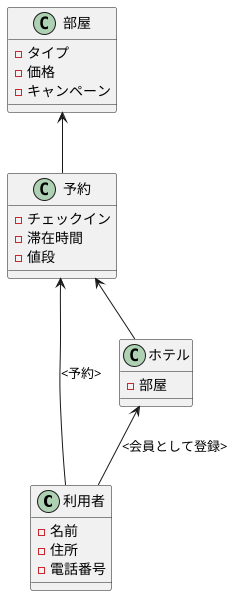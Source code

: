 @startuml
class 利用者{
- 名前
-住所
-電話番号
} 

class ホテル{
-部屋
} 
class 部屋{
-タイプ
-価格
-キャンペーン
}
class 予約{
-チェックイン
-滞在時間
-値段
}
部屋 <-- 予約 
予約 <--利用者: <予約>
ホテル <-- 利用者: <会員として登録>
予約 <-- ホテル
@enduml